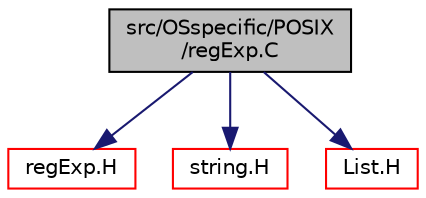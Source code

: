 digraph "src/OSspecific/POSIX/regExp.C"
{
  bgcolor="transparent";
  edge [fontname="Helvetica",fontsize="10",labelfontname="Helvetica",labelfontsize="10"];
  node [fontname="Helvetica",fontsize="10",shape=record];
  Node0 [label="src/OSspecific/POSIX\l/regExp.C",height=0.2,width=0.4,color="black", fillcolor="grey75", style="filled", fontcolor="black"];
  Node0 -> Node1 [color="midnightblue",fontsize="10",style="solid",fontname="Helvetica"];
  Node1 [label="regExp.H",height=0.2,width=0.4,color="red",URL="$a13784.html"];
  Node0 -> Node4 [color="midnightblue",fontsize="10",style="solid",fontname="Helvetica"];
  Node4 [label="string.H",height=0.2,width=0.4,color="red",URL="$a13490.html"];
  Node0 -> Node12 [color="midnightblue",fontsize="10",style="solid",fontname="Helvetica"];
  Node12 [label="List.H",height=0.2,width=0.4,color="red",URL="$a09368.html"];
}
